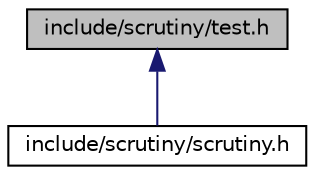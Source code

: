 digraph "include/scrutiny/test.h"
{
 // LATEX_PDF_SIZE
  edge [fontname="Helvetica",fontsize="10",labelfontname="Helvetica",labelfontsize="10"];
  node [fontname="Helvetica",fontsize="10",shape=record];
  Node1 [label="include/scrutiny/test.h",height=0.2,width=0.4,color="black", fillcolor="grey75", style="filled", fontcolor="black",tooltip="Defines the test macros."];
  Node1 -> Node2 [dir="back",color="midnightblue",fontsize="10",style="solid",fontname="Helvetica"];
  Node2 [label="include/scrutiny/scrutiny.h",height=0.2,width=0.4,color="black", fillcolor="white", style="filled",URL="$scrutiny_8h.html",tooltip="Master include file."];
}
